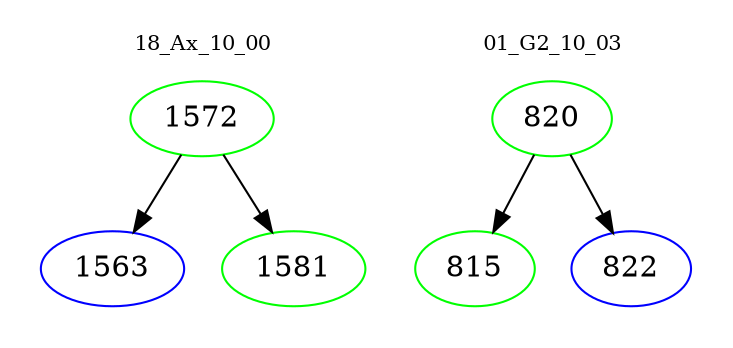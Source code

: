 digraph{
subgraph cluster_0 {
color = white
label = "18_Ax_10_00";
fontsize=10;
T0_1572 [label="1572", color="green"]
T0_1572 -> T0_1563 [color="black"]
T0_1563 [label="1563", color="blue"]
T0_1572 -> T0_1581 [color="black"]
T0_1581 [label="1581", color="green"]
}
subgraph cluster_1 {
color = white
label = "01_G2_10_03";
fontsize=10;
T1_820 [label="820", color="green"]
T1_820 -> T1_815 [color="black"]
T1_815 [label="815", color="green"]
T1_820 -> T1_822 [color="black"]
T1_822 [label="822", color="blue"]
}
}
